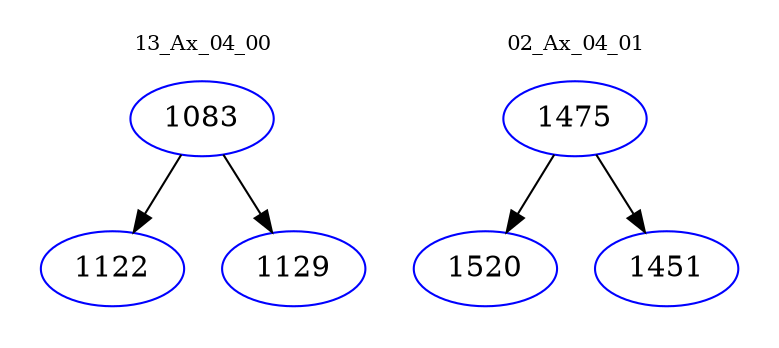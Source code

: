 digraph{
subgraph cluster_0 {
color = white
label = "13_Ax_04_00";
fontsize=10;
T0_1083 [label="1083", color="blue"]
T0_1083 -> T0_1122 [color="black"]
T0_1122 [label="1122", color="blue"]
T0_1083 -> T0_1129 [color="black"]
T0_1129 [label="1129", color="blue"]
}
subgraph cluster_1 {
color = white
label = "02_Ax_04_01";
fontsize=10;
T1_1475 [label="1475", color="blue"]
T1_1475 -> T1_1520 [color="black"]
T1_1520 [label="1520", color="blue"]
T1_1475 -> T1_1451 [color="black"]
T1_1451 [label="1451", color="blue"]
}
}
